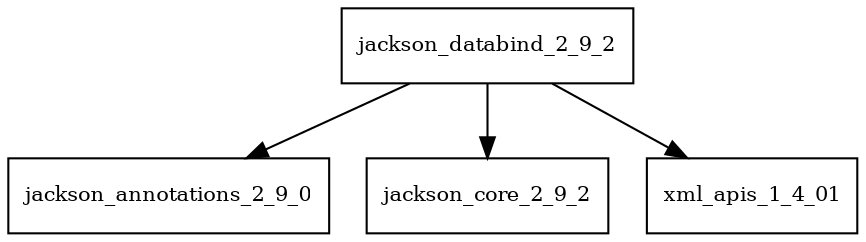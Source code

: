digraph jackson_databind_2_9_2_dependencies {
  node [shape = box, fontsize=10.0];
  jackson_databind_2_9_2 -> jackson_annotations_2_9_0;
  jackson_databind_2_9_2 -> jackson_core_2_9_2;
  jackson_databind_2_9_2 -> xml_apis_1_4_01;
}
